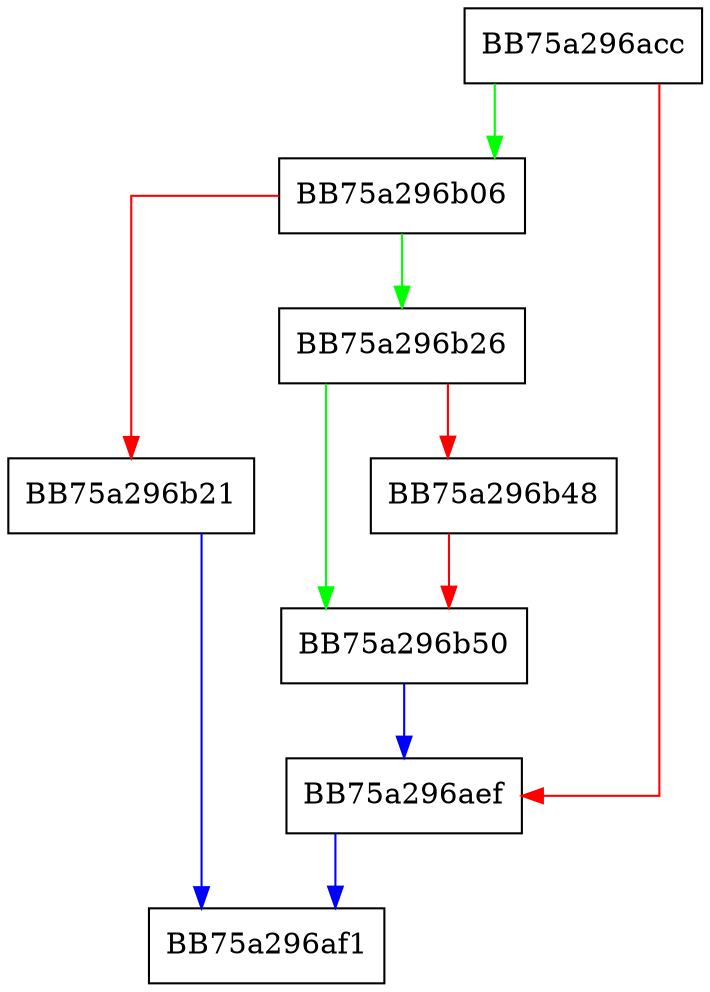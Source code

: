 digraph whereLoopResize {
  node [shape="box"];
  graph [splines=ortho];
  BB75a296acc -> BB75a296b06 [color="green"];
  BB75a296acc -> BB75a296aef [color="red"];
  BB75a296aef -> BB75a296af1 [color="blue"];
  BB75a296b06 -> BB75a296b26 [color="green"];
  BB75a296b06 -> BB75a296b21 [color="red"];
  BB75a296b21 -> BB75a296af1 [color="blue"];
  BB75a296b26 -> BB75a296b50 [color="green"];
  BB75a296b26 -> BB75a296b48 [color="red"];
  BB75a296b48 -> BB75a296b50 [color="red"];
  BB75a296b50 -> BB75a296aef [color="blue"];
}
